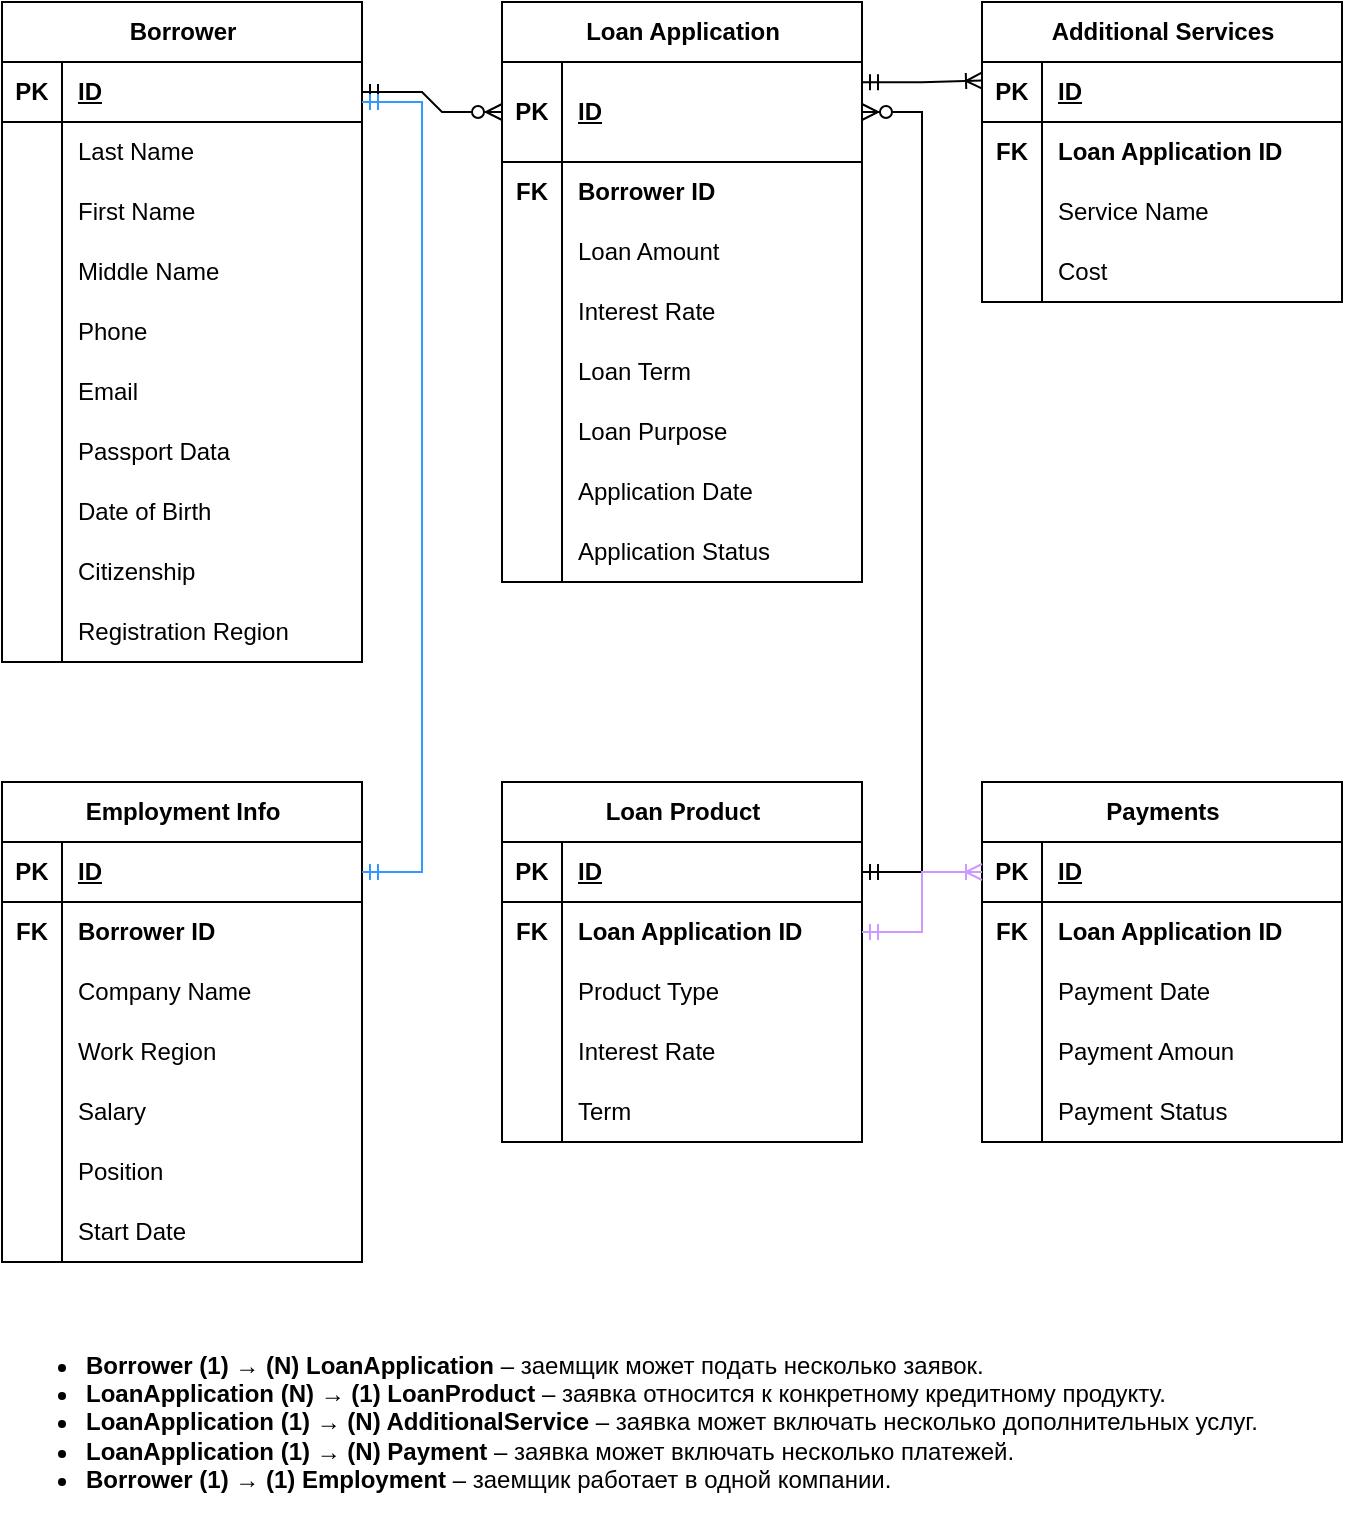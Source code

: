 <mxfile version="26.0.16">
  <diagram id="R2lEEEUBdFMjLlhIrx00" name="Page-1">
    <mxGraphModel dx="1500" dy="1093" grid="1" gridSize="10" guides="1" tooltips="1" connect="1" arrows="1" fold="1" page="1" pageScale="1" pageWidth="850" pageHeight="1100" math="0" shadow="0" extFonts="Permanent Marker^https://fonts.googleapis.com/css?family=Permanent+Marker">
      <root>
        <mxCell id="0" />
        <mxCell id="1" parent="0" />
        <mxCell id="QmAnhXqeJ1l1AxmZZenV-1" value="Borrower" style="shape=table;startSize=30;container=1;collapsible=1;childLayout=tableLayout;fixedRows=1;rowLines=0;fontStyle=1;align=center;resizeLast=1;html=1;" vertex="1" parent="1">
          <mxGeometry x="50" y="60" width="180" height="330" as="geometry" />
        </mxCell>
        <mxCell id="QmAnhXqeJ1l1AxmZZenV-2" value="" style="shape=tableRow;horizontal=0;startSize=0;swimlaneHead=0;swimlaneBody=0;fillColor=none;collapsible=0;dropTarget=0;points=[[0,0.5],[1,0.5]];portConstraint=eastwest;top=0;left=0;right=0;bottom=1;" vertex="1" parent="QmAnhXqeJ1l1AxmZZenV-1">
          <mxGeometry y="30" width="180" height="30" as="geometry" />
        </mxCell>
        <mxCell id="QmAnhXqeJ1l1AxmZZenV-3" value="PK" style="shape=partialRectangle;connectable=0;fillColor=none;top=0;left=0;bottom=0;right=0;fontStyle=1;overflow=hidden;whiteSpace=wrap;html=1;" vertex="1" parent="QmAnhXqeJ1l1AxmZZenV-2">
          <mxGeometry width="30" height="30" as="geometry">
            <mxRectangle width="30" height="30" as="alternateBounds" />
          </mxGeometry>
        </mxCell>
        <mxCell id="QmAnhXqeJ1l1AxmZZenV-4" value="ID" style="shape=partialRectangle;connectable=0;fillColor=none;top=0;left=0;bottom=0;right=0;align=left;spacingLeft=6;fontStyle=5;overflow=hidden;whiteSpace=wrap;html=1;" vertex="1" parent="QmAnhXqeJ1l1AxmZZenV-2">
          <mxGeometry x="30" width="150" height="30" as="geometry">
            <mxRectangle width="150" height="30" as="alternateBounds" />
          </mxGeometry>
        </mxCell>
        <mxCell id="QmAnhXqeJ1l1AxmZZenV-5" value="" style="shape=tableRow;horizontal=0;startSize=0;swimlaneHead=0;swimlaneBody=0;fillColor=none;collapsible=0;dropTarget=0;points=[[0,0.5],[1,0.5]];portConstraint=eastwest;top=0;left=0;right=0;bottom=0;" vertex="1" parent="QmAnhXqeJ1l1AxmZZenV-1">
          <mxGeometry y="60" width="180" height="30" as="geometry" />
        </mxCell>
        <mxCell id="QmAnhXqeJ1l1AxmZZenV-6" value="" style="shape=partialRectangle;connectable=0;fillColor=none;top=0;left=0;bottom=0;right=0;editable=1;overflow=hidden;whiteSpace=wrap;html=1;" vertex="1" parent="QmAnhXqeJ1l1AxmZZenV-5">
          <mxGeometry width="30" height="30" as="geometry">
            <mxRectangle width="30" height="30" as="alternateBounds" />
          </mxGeometry>
        </mxCell>
        <mxCell id="QmAnhXqeJ1l1AxmZZenV-7" value="Last Name" style="shape=partialRectangle;connectable=0;fillColor=none;top=0;left=0;bottom=0;right=0;align=left;spacingLeft=6;overflow=hidden;whiteSpace=wrap;html=1;" vertex="1" parent="QmAnhXqeJ1l1AxmZZenV-5">
          <mxGeometry x="30" width="150" height="30" as="geometry">
            <mxRectangle width="150" height="30" as="alternateBounds" />
          </mxGeometry>
        </mxCell>
        <mxCell id="QmAnhXqeJ1l1AxmZZenV-8" value="" style="shape=tableRow;horizontal=0;startSize=0;swimlaneHead=0;swimlaneBody=0;fillColor=none;collapsible=0;dropTarget=0;points=[[0,0.5],[1,0.5]];portConstraint=eastwest;top=0;left=0;right=0;bottom=0;" vertex="1" parent="QmAnhXqeJ1l1AxmZZenV-1">
          <mxGeometry y="90" width="180" height="30" as="geometry" />
        </mxCell>
        <mxCell id="QmAnhXqeJ1l1AxmZZenV-9" value="" style="shape=partialRectangle;connectable=0;fillColor=none;top=0;left=0;bottom=0;right=0;editable=1;overflow=hidden;whiteSpace=wrap;html=1;" vertex="1" parent="QmAnhXqeJ1l1AxmZZenV-8">
          <mxGeometry width="30" height="30" as="geometry">
            <mxRectangle width="30" height="30" as="alternateBounds" />
          </mxGeometry>
        </mxCell>
        <mxCell id="QmAnhXqeJ1l1AxmZZenV-10" value="First Name" style="shape=partialRectangle;connectable=0;fillColor=none;top=0;left=0;bottom=0;right=0;align=left;spacingLeft=6;overflow=hidden;whiteSpace=wrap;html=1;" vertex="1" parent="QmAnhXqeJ1l1AxmZZenV-8">
          <mxGeometry x="30" width="150" height="30" as="geometry">
            <mxRectangle width="150" height="30" as="alternateBounds" />
          </mxGeometry>
        </mxCell>
        <mxCell id="QmAnhXqeJ1l1AxmZZenV-11" value="" style="shape=tableRow;horizontal=0;startSize=0;swimlaneHead=0;swimlaneBody=0;fillColor=none;collapsible=0;dropTarget=0;points=[[0,0.5],[1,0.5]];portConstraint=eastwest;top=0;left=0;right=0;bottom=0;" vertex="1" parent="QmAnhXqeJ1l1AxmZZenV-1">
          <mxGeometry y="120" width="180" height="30" as="geometry" />
        </mxCell>
        <mxCell id="QmAnhXqeJ1l1AxmZZenV-12" value="" style="shape=partialRectangle;connectable=0;fillColor=none;top=0;left=0;bottom=0;right=0;editable=1;overflow=hidden;whiteSpace=wrap;html=1;" vertex="1" parent="QmAnhXqeJ1l1AxmZZenV-11">
          <mxGeometry width="30" height="30" as="geometry">
            <mxRectangle width="30" height="30" as="alternateBounds" />
          </mxGeometry>
        </mxCell>
        <mxCell id="QmAnhXqeJ1l1AxmZZenV-13" value="Middle Name" style="shape=partialRectangle;connectable=0;fillColor=none;top=0;left=0;bottom=0;right=0;align=left;spacingLeft=6;overflow=hidden;whiteSpace=wrap;html=1;" vertex="1" parent="QmAnhXqeJ1l1AxmZZenV-11">
          <mxGeometry x="30" width="150" height="30" as="geometry">
            <mxRectangle width="150" height="30" as="alternateBounds" />
          </mxGeometry>
        </mxCell>
        <mxCell id="QmAnhXqeJ1l1AxmZZenV-14" value="" style="shape=tableRow;horizontal=0;startSize=0;swimlaneHead=0;swimlaneBody=0;fillColor=none;collapsible=0;dropTarget=0;points=[[0,0.5],[1,0.5]];portConstraint=eastwest;top=0;left=0;right=0;bottom=0;" vertex="1" parent="QmAnhXqeJ1l1AxmZZenV-1">
          <mxGeometry y="150" width="180" height="30" as="geometry" />
        </mxCell>
        <mxCell id="QmAnhXqeJ1l1AxmZZenV-15" value="" style="shape=partialRectangle;connectable=0;fillColor=none;top=0;left=0;bottom=0;right=0;editable=1;overflow=hidden;whiteSpace=wrap;html=1;" vertex="1" parent="QmAnhXqeJ1l1AxmZZenV-14">
          <mxGeometry width="30" height="30" as="geometry">
            <mxRectangle width="30" height="30" as="alternateBounds" />
          </mxGeometry>
        </mxCell>
        <mxCell id="QmAnhXqeJ1l1AxmZZenV-16" value="Phone" style="shape=partialRectangle;connectable=0;fillColor=none;top=0;left=0;bottom=0;right=0;align=left;spacingLeft=6;overflow=hidden;whiteSpace=wrap;html=1;" vertex="1" parent="QmAnhXqeJ1l1AxmZZenV-14">
          <mxGeometry x="30" width="150" height="30" as="geometry">
            <mxRectangle width="150" height="30" as="alternateBounds" />
          </mxGeometry>
        </mxCell>
        <mxCell id="QmAnhXqeJ1l1AxmZZenV-17" value="" style="shape=tableRow;horizontal=0;startSize=0;swimlaneHead=0;swimlaneBody=0;fillColor=none;collapsible=0;dropTarget=0;points=[[0,0.5],[1,0.5]];portConstraint=eastwest;top=0;left=0;right=0;bottom=0;" vertex="1" parent="QmAnhXqeJ1l1AxmZZenV-1">
          <mxGeometry y="180" width="180" height="30" as="geometry" />
        </mxCell>
        <mxCell id="QmAnhXqeJ1l1AxmZZenV-18" value="" style="shape=partialRectangle;connectable=0;fillColor=none;top=0;left=0;bottom=0;right=0;editable=1;overflow=hidden;whiteSpace=wrap;html=1;" vertex="1" parent="QmAnhXqeJ1l1AxmZZenV-17">
          <mxGeometry width="30" height="30" as="geometry">
            <mxRectangle width="30" height="30" as="alternateBounds" />
          </mxGeometry>
        </mxCell>
        <mxCell id="QmAnhXqeJ1l1AxmZZenV-19" value="Email" style="shape=partialRectangle;connectable=0;fillColor=none;top=0;left=0;bottom=0;right=0;align=left;spacingLeft=6;overflow=hidden;whiteSpace=wrap;html=1;" vertex="1" parent="QmAnhXqeJ1l1AxmZZenV-17">
          <mxGeometry x="30" width="150" height="30" as="geometry">
            <mxRectangle width="150" height="30" as="alternateBounds" />
          </mxGeometry>
        </mxCell>
        <mxCell id="QmAnhXqeJ1l1AxmZZenV-23" value="" style="shape=tableRow;horizontal=0;startSize=0;swimlaneHead=0;swimlaneBody=0;fillColor=none;collapsible=0;dropTarget=0;points=[[0,0.5],[1,0.5]];portConstraint=eastwest;top=0;left=0;right=0;bottom=0;" vertex="1" parent="QmAnhXqeJ1l1AxmZZenV-1">
          <mxGeometry y="210" width="180" height="30" as="geometry" />
        </mxCell>
        <mxCell id="QmAnhXqeJ1l1AxmZZenV-24" value="" style="shape=partialRectangle;connectable=0;fillColor=none;top=0;left=0;bottom=0;right=0;editable=1;overflow=hidden;whiteSpace=wrap;html=1;" vertex="1" parent="QmAnhXqeJ1l1AxmZZenV-23">
          <mxGeometry width="30" height="30" as="geometry">
            <mxRectangle width="30" height="30" as="alternateBounds" />
          </mxGeometry>
        </mxCell>
        <mxCell id="QmAnhXqeJ1l1AxmZZenV-25" value="Passport Data" style="shape=partialRectangle;connectable=0;fillColor=none;top=0;left=0;bottom=0;right=0;align=left;spacingLeft=6;overflow=hidden;whiteSpace=wrap;html=1;" vertex="1" parent="QmAnhXqeJ1l1AxmZZenV-23">
          <mxGeometry x="30" width="150" height="30" as="geometry">
            <mxRectangle width="150" height="30" as="alternateBounds" />
          </mxGeometry>
        </mxCell>
        <mxCell id="QmAnhXqeJ1l1AxmZZenV-26" value="" style="shape=tableRow;horizontal=0;startSize=0;swimlaneHead=0;swimlaneBody=0;fillColor=none;collapsible=0;dropTarget=0;points=[[0,0.5],[1,0.5]];portConstraint=eastwest;top=0;left=0;right=0;bottom=0;" vertex="1" parent="QmAnhXqeJ1l1AxmZZenV-1">
          <mxGeometry y="240" width="180" height="30" as="geometry" />
        </mxCell>
        <mxCell id="QmAnhXqeJ1l1AxmZZenV-27" value="" style="shape=partialRectangle;connectable=0;fillColor=none;top=0;left=0;bottom=0;right=0;editable=1;overflow=hidden;whiteSpace=wrap;html=1;" vertex="1" parent="QmAnhXqeJ1l1AxmZZenV-26">
          <mxGeometry width="30" height="30" as="geometry">
            <mxRectangle width="30" height="30" as="alternateBounds" />
          </mxGeometry>
        </mxCell>
        <mxCell id="QmAnhXqeJ1l1AxmZZenV-28" value="Date of Birth" style="shape=partialRectangle;connectable=0;fillColor=none;top=0;left=0;bottom=0;right=0;align=left;spacingLeft=6;overflow=hidden;whiteSpace=wrap;html=1;" vertex="1" parent="QmAnhXqeJ1l1AxmZZenV-26">
          <mxGeometry x="30" width="150" height="30" as="geometry">
            <mxRectangle width="150" height="30" as="alternateBounds" />
          </mxGeometry>
        </mxCell>
        <mxCell id="QmAnhXqeJ1l1AxmZZenV-29" value="" style="shape=tableRow;horizontal=0;startSize=0;swimlaneHead=0;swimlaneBody=0;fillColor=none;collapsible=0;dropTarget=0;points=[[0,0.5],[1,0.5]];portConstraint=eastwest;top=0;left=0;right=0;bottom=0;" vertex="1" parent="QmAnhXqeJ1l1AxmZZenV-1">
          <mxGeometry y="270" width="180" height="30" as="geometry" />
        </mxCell>
        <mxCell id="QmAnhXqeJ1l1AxmZZenV-30" value="" style="shape=partialRectangle;connectable=0;fillColor=none;top=0;left=0;bottom=0;right=0;editable=1;overflow=hidden;whiteSpace=wrap;html=1;" vertex="1" parent="QmAnhXqeJ1l1AxmZZenV-29">
          <mxGeometry width="30" height="30" as="geometry">
            <mxRectangle width="30" height="30" as="alternateBounds" />
          </mxGeometry>
        </mxCell>
        <mxCell id="QmAnhXqeJ1l1AxmZZenV-31" value="Citizenship" style="shape=partialRectangle;connectable=0;fillColor=none;top=0;left=0;bottom=0;right=0;align=left;spacingLeft=6;overflow=hidden;whiteSpace=wrap;html=1;" vertex="1" parent="QmAnhXqeJ1l1AxmZZenV-29">
          <mxGeometry x="30" width="150" height="30" as="geometry">
            <mxRectangle width="150" height="30" as="alternateBounds" />
          </mxGeometry>
        </mxCell>
        <mxCell id="QmAnhXqeJ1l1AxmZZenV-32" value="" style="shape=tableRow;horizontal=0;startSize=0;swimlaneHead=0;swimlaneBody=0;fillColor=none;collapsible=0;dropTarget=0;points=[[0,0.5],[1,0.5]];portConstraint=eastwest;top=0;left=0;right=0;bottom=0;" vertex="1" parent="QmAnhXqeJ1l1AxmZZenV-1">
          <mxGeometry y="300" width="180" height="30" as="geometry" />
        </mxCell>
        <mxCell id="QmAnhXqeJ1l1AxmZZenV-33" value="" style="shape=partialRectangle;connectable=0;fillColor=none;top=0;left=0;bottom=0;right=0;editable=1;overflow=hidden;whiteSpace=wrap;html=1;" vertex="1" parent="QmAnhXqeJ1l1AxmZZenV-32">
          <mxGeometry width="30" height="30" as="geometry">
            <mxRectangle width="30" height="30" as="alternateBounds" />
          </mxGeometry>
        </mxCell>
        <mxCell id="QmAnhXqeJ1l1AxmZZenV-34" value="Registration Region" style="shape=partialRectangle;connectable=0;fillColor=none;top=0;left=0;bottom=0;right=0;align=left;spacingLeft=6;overflow=hidden;whiteSpace=wrap;html=1;" vertex="1" parent="QmAnhXqeJ1l1AxmZZenV-32">
          <mxGeometry x="30" width="150" height="30" as="geometry">
            <mxRectangle width="150" height="30" as="alternateBounds" />
          </mxGeometry>
        </mxCell>
        <mxCell id="QmAnhXqeJ1l1AxmZZenV-41" value="Loan Application" style="shape=table;startSize=30;container=1;collapsible=1;childLayout=tableLayout;fixedRows=1;rowLines=0;fontStyle=1;align=center;resizeLast=1;html=1;" vertex="1" parent="1">
          <mxGeometry x="300" y="60" width="180" height="290" as="geometry" />
        </mxCell>
        <mxCell id="QmAnhXqeJ1l1AxmZZenV-42" value="" style="shape=tableRow;horizontal=0;startSize=0;swimlaneHead=0;swimlaneBody=0;fillColor=none;collapsible=0;dropTarget=0;points=[[0,0.5],[1,0.5]];portConstraint=eastwest;top=0;left=0;right=0;bottom=1;" vertex="1" parent="QmAnhXqeJ1l1AxmZZenV-41">
          <mxGeometry y="30" width="180" height="50" as="geometry" />
        </mxCell>
        <mxCell id="QmAnhXqeJ1l1AxmZZenV-43" value="PK" style="shape=partialRectangle;connectable=0;fillColor=none;top=0;left=0;bottom=0;right=0;fontStyle=1;overflow=hidden;whiteSpace=wrap;html=1;" vertex="1" parent="QmAnhXqeJ1l1AxmZZenV-42">
          <mxGeometry width="30" height="50" as="geometry">
            <mxRectangle width="30" height="50" as="alternateBounds" />
          </mxGeometry>
        </mxCell>
        <mxCell id="QmAnhXqeJ1l1AxmZZenV-44" value="ID" style="shape=partialRectangle;connectable=0;fillColor=none;top=0;left=0;bottom=0;right=0;align=left;spacingLeft=6;fontStyle=5;overflow=hidden;whiteSpace=wrap;html=1;" vertex="1" parent="QmAnhXqeJ1l1AxmZZenV-42">
          <mxGeometry x="30" width="150" height="50" as="geometry">
            <mxRectangle width="150" height="50" as="alternateBounds" />
          </mxGeometry>
        </mxCell>
        <mxCell id="QmAnhXqeJ1l1AxmZZenV-45" value="" style="shape=tableRow;horizontal=0;startSize=0;swimlaneHead=0;swimlaneBody=0;fillColor=none;collapsible=0;dropTarget=0;points=[[0,0.5],[1,0.5]];portConstraint=eastwest;top=0;left=0;right=0;bottom=0;" vertex="1" parent="QmAnhXqeJ1l1AxmZZenV-41">
          <mxGeometry y="80" width="180" height="30" as="geometry" />
        </mxCell>
        <mxCell id="QmAnhXqeJ1l1AxmZZenV-46" value="&lt;b&gt;FK&lt;/b&gt;" style="shape=partialRectangle;connectable=0;fillColor=none;top=0;left=0;bottom=0;right=0;editable=1;overflow=hidden;whiteSpace=wrap;html=1;" vertex="1" parent="QmAnhXqeJ1l1AxmZZenV-45">
          <mxGeometry width="30" height="30" as="geometry">
            <mxRectangle width="30" height="30" as="alternateBounds" />
          </mxGeometry>
        </mxCell>
        <mxCell id="QmAnhXqeJ1l1AxmZZenV-47" value="Borrower ID" style="shape=partialRectangle;connectable=0;fillColor=none;top=0;left=0;bottom=0;right=0;align=left;spacingLeft=6;overflow=hidden;whiteSpace=wrap;html=1;fontStyle=1" vertex="1" parent="QmAnhXqeJ1l1AxmZZenV-45">
          <mxGeometry x="30" width="150" height="30" as="geometry">
            <mxRectangle width="150" height="30" as="alternateBounds" />
          </mxGeometry>
        </mxCell>
        <mxCell id="QmAnhXqeJ1l1AxmZZenV-48" value="" style="shape=tableRow;horizontal=0;startSize=0;swimlaneHead=0;swimlaneBody=0;fillColor=none;collapsible=0;dropTarget=0;points=[[0,0.5],[1,0.5]];portConstraint=eastwest;top=0;left=0;right=0;bottom=0;" vertex="1" parent="QmAnhXqeJ1l1AxmZZenV-41">
          <mxGeometry y="110" width="180" height="30" as="geometry" />
        </mxCell>
        <mxCell id="QmAnhXqeJ1l1AxmZZenV-49" value="" style="shape=partialRectangle;connectable=0;fillColor=none;top=0;left=0;bottom=0;right=0;editable=1;overflow=hidden;whiteSpace=wrap;html=1;" vertex="1" parent="QmAnhXqeJ1l1AxmZZenV-48">
          <mxGeometry width="30" height="30" as="geometry">
            <mxRectangle width="30" height="30" as="alternateBounds" />
          </mxGeometry>
        </mxCell>
        <mxCell id="QmAnhXqeJ1l1AxmZZenV-50" value="Loan Amount" style="shape=partialRectangle;connectable=0;fillColor=none;top=0;left=0;bottom=0;right=0;align=left;spacingLeft=6;overflow=hidden;whiteSpace=wrap;html=1;" vertex="1" parent="QmAnhXqeJ1l1AxmZZenV-48">
          <mxGeometry x="30" width="150" height="30" as="geometry">
            <mxRectangle width="150" height="30" as="alternateBounds" />
          </mxGeometry>
        </mxCell>
        <mxCell id="QmAnhXqeJ1l1AxmZZenV-51" value="" style="shape=tableRow;horizontal=0;startSize=0;swimlaneHead=0;swimlaneBody=0;fillColor=none;collapsible=0;dropTarget=0;points=[[0,0.5],[1,0.5]];portConstraint=eastwest;top=0;left=0;right=0;bottom=0;" vertex="1" parent="QmAnhXqeJ1l1AxmZZenV-41">
          <mxGeometry y="140" width="180" height="30" as="geometry" />
        </mxCell>
        <mxCell id="QmAnhXqeJ1l1AxmZZenV-52" value="" style="shape=partialRectangle;connectable=0;fillColor=none;top=0;left=0;bottom=0;right=0;editable=1;overflow=hidden;whiteSpace=wrap;html=1;" vertex="1" parent="QmAnhXqeJ1l1AxmZZenV-51">
          <mxGeometry width="30" height="30" as="geometry">
            <mxRectangle width="30" height="30" as="alternateBounds" />
          </mxGeometry>
        </mxCell>
        <mxCell id="QmAnhXqeJ1l1AxmZZenV-53" value="Interest Rate" style="shape=partialRectangle;connectable=0;fillColor=none;top=0;left=0;bottom=0;right=0;align=left;spacingLeft=6;overflow=hidden;whiteSpace=wrap;html=1;" vertex="1" parent="QmAnhXqeJ1l1AxmZZenV-51">
          <mxGeometry x="30" width="150" height="30" as="geometry">
            <mxRectangle width="150" height="30" as="alternateBounds" />
          </mxGeometry>
        </mxCell>
        <mxCell id="QmAnhXqeJ1l1AxmZZenV-54" value="" style="shape=tableRow;horizontal=0;startSize=0;swimlaneHead=0;swimlaneBody=0;fillColor=none;collapsible=0;dropTarget=0;points=[[0,0.5],[1,0.5]];portConstraint=eastwest;top=0;left=0;right=0;bottom=0;" vertex="1" parent="QmAnhXqeJ1l1AxmZZenV-41">
          <mxGeometry y="170" width="180" height="30" as="geometry" />
        </mxCell>
        <mxCell id="QmAnhXqeJ1l1AxmZZenV-55" value="" style="shape=partialRectangle;connectable=0;fillColor=none;top=0;left=0;bottom=0;right=0;editable=1;overflow=hidden;whiteSpace=wrap;html=1;" vertex="1" parent="QmAnhXqeJ1l1AxmZZenV-54">
          <mxGeometry width="30" height="30" as="geometry">
            <mxRectangle width="30" height="30" as="alternateBounds" />
          </mxGeometry>
        </mxCell>
        <mxCell id="QmAnhXqeJ1l1AxmZZenV-56" value="Loan Term" style="shape=partialRectangle;connectable=0;fillColor=none;top=0;left=0;bottom=0;right=0;align=left;spacingLeft=6;overflow=hidden;whiteSpace=wrap;html=1;" vertex="1" parent="QmAnhXqeJ1l1AxmZZenV-54">
          <mxGeometry x="30" width="150" height="30" as="geometry">
            <mxRectangle width="150" height="30" as="alternateBounds" />
          </mxGeometry>
        </mxCell>
        <mxCell id="QmAnhXqeJ1l1AxmZZenV-57" value="" style="shape=tableRow;horizontal=0;startSize=0;swimlaneHead=0;swimlaneBody=0;fillColor=none;collapsible=0;dropTarget=0;points=[[0,0.5],[1,0.5]];portConstraint=eastwest;top=0;left=0;right=0;bottom=0;" vertex="1" parent="QmAnhXqeJ1l1AxmZZenV-41">
          <mxGeometry y="200" width="180" height="30" as="geometry" />
        </mxCell>
        <mxCell id="QmAnhXqeJ1l1AxmZZenV-58" value="" style="shape=partialRectangle;connectable=0;fillColor=none;top=0;left=0;bottom=0;right=0;editable=1;overflow=hidden;whiteSpace=wrap;html=1;" vertex="1" parent="QmAnhXqeJ1l1AxmZZenV-57">
          <mxGeometry width="30" height="30" as="geometry">
            <mxRectangle width="30" height="30" as="alternateBounds" />
          </mxGeometry>
        </mxCell>
        <mxCell id="QmAnhXqeJ1l1AxmZZenV-59" value="Loan Purpose" style="shape=partialRectangle;connectable=0;fillColor=none;top=0;left=0;bottom=0;right=0;align=left;spacingLeft=6;overflow=hidden;whiteSpace=wrap;html=1;" vertex="1" parent="QmAnhXqeJ1l1AxmZZenV-57">
          <mxGeometry x="30" width="150" height="30" as="geometry">
            <mxRectangle width="150" height="30" as="alternateBounds" />
          </mxGeometry>
        </mxCell>
        <mxCell id="QmAnhXqeJ1l1AxmZZenV-60" value="" style="shape=tableRow;horizontal=0;startSize=0;swimlaneHead=0;swimlaneBody=0;fillColor=none;collapsible=0;dropTarget=0;points=[[0,0.5],[1,0.5]];portConstraint=eastwest;top=0;left=0;right=0;bottom=0;" vertex="1" parent="QmAnhXqeJ1l1AxmZZenV-41">
          <mxGeometry y="230" width="180" height="30" as="geometry" />
        </mxCell>
        <mxCell id="QmAnhXqeJ1l1AxmZZenV-61" value="" style="shape=partialRectangle;connectable=0;fillColor=none;top=0;left=0;bottom=0;right=0;editable=1;overflow=hidden;whiteSpace=wrap;html=1;" vertex="1" parent="QmAnhXqeJ1l1AxmZZenV-60">
          <mxGeometry width="30" height="30" as="geometry">
            <mxRectangle width="30" height="30" as="alternateBounds" />
          </mxGeometry>
        </mxCell>
        <mxCell id="QmAnhXqeJ1l1AxmZZenV-62" value="Application Date" style="shape=partialRectangle;connectable=0;fillColor=none;top=0;left=0;bottom=0;right=0;align=left;spacingLeft=6;overflow=hidden;whiteSpace=wrap;html=1;" vertex="1" parent="QmAnhXqeJ1l1AxmZZenV-60">
          <mxGeometry x="30" width="150" height="30" as="geometry">
            <mxRectangle width="150" height="30" as="alternateBounds" />
          </mxGeometry>
        </mxCell>
        <mxCell id="QmAnhXqeJ1l1AxmZZenV-63" value="" style="shape=tableRow;horizontal=0;startSize=0;swimlaneHead=0;swimlaneBody=0;fillColor=none;collapsible=0;dropTarget=0;points=[[0,0.5],[1,0.5]];portConstraint=eastwest;top=0;left=0;right=0;bottom=0;" vertex="1" parent="QmAnhXqeJ1l1AxmZZenV-41">
          <mxGeometry y="260" width="180" height="30" as="geometry" />
        </mxCell>
        <mxCell id="QmAnhXqeJ1l1AxmZZenV-64" value="" style="shape=partialRectangle;connectable=0;fillColor=none;top=0;left=0;bottom=0;right=0;editable=1;overflow=hidden;whiteSpace=wrap;html=1;" vertex="1" parent="QmAnhXqeJ1l1AxmZZenV-63">
          <mxGeometry width="30" height="30" as="geometry">
            <mxRectangle width="30" height="30" as="alternateBounds" />
          </mxGeometry>
        </mxCell>
        <mxCell id="QmAnhXqeJ1l1AxmZZenV-65" value="Application Status" style="shape=partialRectangle;connectable=0;fillColor=none;top=0;left=0;bottom=0;right=0;align=left;spacingLeft=6;overflow=hidden;whiteSpace=wrap;html=1;" vertex="1" parent="QmAnhXqeJ1l1AxmZZenV-63">
          <mxGeometry x="30" width="150" height="30" as="geometry">
            <mxRectangle width="150" height="30" as="alternateBounds" />
          </mxGeometry>
        </mxCell>
        <mxCell id="QmAnhXqeJ1l1AxmZZenV-67" value="Additional Services" style="shape=table;startSize=30;container=1;collapsible=1;childLayout=tableLayout;fixedRows=1;rowLines=0;fontStyle=1;align=center;resizeLast=1;html=1;" vertex="1" parent="1">
          <mxGeometry x="540" y="60" width="180" height="150" as="geometry" />
        </mxCell>
        <mxCell id="QmAnhXqeJ1l1AxmZZenV-68" value="" style="shape=tableRow;horizontal=0;startSize=0;swimlaneHead=0;swimlaneBody=0;fillColor=none;collapsible=0;dropTarget=0;points=[[0,0.5],[1,0.5]];portConstraint=eastwest;top=0;left=0;right=0;bottom=1;" vertex="1" parent="QmAnhXqeJ1l1AxmZZenV-67">
          <mxGeometry y="30" width="180" height="30" as="geometry" />
        </mxCell>
        <mxCell id="QmAnhXqeJ1l1AxmZZenV-69" value="PK" style="shape=partialRectangle;connectable=0;fillColor=none;top=0;left=0;bottom=0;right=0;fontStyle=1;overflow=hidden;whiteSpace=wrap;html=1;" vertex="1" parent="QmAnhXqeJ1l1AxmZZenV-68">
          <mxGeometry width="30" height="30" as="geometry">
            <mxRectangle width="30" height="30" as="alternateBounds" />
          </mxGeometry>
        </mxCell>
        <mxCell id="QmAnhXqeJ1l1AxmZZenV-70" value="ID" style="shape=partialRectangle;connectable=0;fillColor=none;top=0;left=0;bottom=0;right=0;align=left;spacingLeft=6;fontStyle=5;overflow=hidden;whiteSpace=wrap;html=1;" vertex="1" parent="QmAnhXqeJ1l1AxmZZenV-68">
          <mxGeometry x="30" width="150" height="30" as="geometry">
            <mxRectangle width="150" height="30" as="alternateBounds" />
          </mxGeometry>
        </mxCell>
        <mxCell id="QmAnhXqeJ1l1AxmZZenV-71" value="" style="shape=tableRow;horizontal=0;startSize=0;swimlaneHead=0;swimlaneBody=0;fillColor=none;collapsible=0;dropTarget=0;points=[[0,0.5],[1,0.5]];portConstraint=eastwest;top=0;left=0;right=0;bottom=0;" vertex="1" parent="QmAnhXqeJ1l1AxmZZenV-67">
          <mxGeometry y="60" width="180" height="30" as="geometry" />
        </mxCell>
        <mxCell id="QmAnhXqeJ1l1AxmZZenV-72" value="" style="shape=partialRectangle;connectable=0;fillColor=none;top=0;left=0;bottom=0;right=0;editable=1;overflow=hidden;whiteSpace=wrap;html=1;" vertex="1" parent="QmAnhXqeJ1l1AxmZZenV-71">
          <mxGeometry width="30" height="30" as="geometry">
            <mxRectangle width="30" height="30" as="alternateBounds" />
          </mxGeometry>
        </mxCell>
        <mxCell id="QmAnhXqeJ1l1AxmZZenV-73" value="Loan Application ID" style="shape=partialRectangle;connectable=0;fillColor=none;top=0;left=0;bottom=0;right=0;align=left;spacingLeft=6;overflow=hidden;whiteSpace=wrap;html=1;fontStyle=1" vertex="1" parent="QmAnhXqeJ1l1AxmZZenV-71">
          <mxGeometry x="30" width="150" height="30" as="geometry">
            <mxRectangle width="150" height="30" as="alternateBounds" />
          </mxGeometry>
        </mxCell>
        <mxCell id="QmAnhXqeJ1l1AxmZZenV-74" value="" style="shape=tableRow;horizontal=0;startSize=0;swimlaneHead=0;swimlaneBody=0;fillColor=none;collapsible=0;dropTarget=0;points=[[0,0.5],[1,0.5]];portConstraint=eastwest;top=0;left=0;right=0;bottom=0;" vertex="1" parent="QmAnhXqeJ1l1AxmZZenV-67">
          <mxGeometry y="90" width="180" height="30" as="geometry" />
        </mxCell>
        <mxCell id="QmAnhXqeJ1l1AxmZZenV-75" value="" style="shape=partialRectangle;connectable=0;fillColor=none;top=0;left=0;bottom=0;right=0;editable=1;overflow=hidden;whiteSpace=wrap;html=1;" vertex="1" parent="QmAnhXqeJ1l1AxmZZenV-74">
          <mxGeometry width="30" height="30" as="geometry">
            <mxRectangle width="30" height="30" as="alternateBounds" />
          </mxGeometry>
        </mxCell>
        <mxCell id="QmAnhXqeJ1l1AxmZZenV-76" value="Service Name" style="shape=partialRectangle;connectable=0;fillColor=none;top=0;left=0;bottom=0;right=0;align=left;spacingLeft=6;overflow=hidden;whiteSpace=wrap;html=1;" vertex="1" parent="QmAnhXqeJ1l1AxmZZenV-74">
          <mxGeometry x="30" width="150" height="30" as="geometry">
            <mxRectangle width="150" height="30" as="alternateBounds" />
          </mxGeometry>
        </mxCell>
        <mxCell id="QmAnhXqeJ1l1AxmZZenV-77" value="" style="shape=tableRow;horizontal=0;startSize=0;swimlaneHead=0;swimlaneBody=0;fillColor=none;collapsible=0;dropTarget=0;points=[[0,0.5],[1,0.5]];portConstraint=eastwest;top=0;left=0;right=0;bottom=0;" vertex="1" parent="QmAnhXqeJ1l1AxmZZenV-67">
          <mxGeometry y="120" width="180" height="30" as="geometry" />
        </mxCell>
        <mxCell id="QmAnhXqeJ1l1AxmZZenV-78" value="" style="shape=partialRectangle;connectable=0;fillColor=none;top=0;left=0;bottom=0;right=0;editable=1;overflow=hidden;whiteSpace=wrap;html=1;" vertex="1" parent="QmAnhXqeJ1l1AxmZZenV-77">
          <mxGeometry width="30" height="30" as="geometry">
            <mxRectangle width="30" height="30" as="alternateBounds" />
          </mxGeometry>
        </mxCell>
        <mxCell id="QmAnhXqeJ1l1AxmZZenV-79" value="Cost" style="shape=partialRectangle;connectable=0;fillColor=none;top=0;left=0;bottom=0;right=0;align=left;spacingLeft=6;overflow=hidden;whiteSpace=wrap;html=1;" vertex="1" parent="QmAnhXqeJ1l1AxmZZenV-77">
          <mxGeometry x="30" width="150" height="30" as="geometry">
            <mxRectangle width="150" height="30" as="alternateBounds" />
          </mxGeometry>
        </mxCell>
        <mxCell id="QmAnhXqeJ1l1AxmZZenV-80" value="&lt;b&gt;FK&lt;/b&gt;" style="shape=partialRectangle;connectable=0;fillColor=none;top=0;left=0;bottom=0;right=0;editable=1;overflow=hidden;whiteSpace=wrap;html=1;" vertex="1" parent="1">
          <mxGeometry x="540" y="120" width="30" height="30" as="geometry">
            <mxRectangle width="30" height="30" as="alternateBounds" />
          </mxGeometry>
        </mxCell>
        <mxCell id="QmAnhXqeJ1l1AxmZZenV-81" value="Employment Info" style="shape=table;startSize=30;container=1;collapsible=1;childLayout=tableLayout;fixedRows=1;rowLines=0;fontStyle=1;align=center;resizeLast=1;html=1;" vertex="1" parent="1">
          <mxGeometry x="50" y="450" width="180" height="240" as="geometry" />
        </mxCell>
        <mxCell id="QmAnhXqeJ1l1AxmZZenV-82" value="" style="shape=tableRow;horizontal=0;startSize=0;swimlaneHead=0;swimlaneBody=0;fillColor=none;collapsible=0;dropTarget=0;points=[[0,0.5],[1,0.5]];portConstraint=eastwest;top=0;left=0;right=0;bottom=1;" vertex="1" parent="QmAnhXqeJ1l1AxmZZenV-81">
          <mxGeometry y="30" width="180" height="30" as="geometry" />
        </mxCell>
        <mxCell id="QmAnhXqeJ1l1AxmZZenV-83" value="PK" style="shape=partialRectangle;connectable=0;fillColor=none;top=0;left=0;bottom=0;right=0;fontStyle=1;overflow=hidden;whiteSpace=wrap;html=1;" vertex="1" parent="QmAnhXqeJ1l1AxmZZenV-82">
          <mxGeometry width="30" height="30" as="geometry">
            <mxRectangle width="30" height="30" as="alternateBounds" />
          </mxGeometry>
        </mxCell>
        <mxCell id="QmAnhXqeJ1l1AxmZZenV-84" value="ID" style="shape=partialRectangle;connectable=0;fillColor=none;top=0;left=0;bottom=0;right=0;align=left;spacingLeft=6;fontStyle=5;overflow=hidden;whiteSpace=wrap;html=1;" vertex="1" parent="QmAnhXqeJ1l1AxmZZenV-82">
          <mxGeometry x="30" width="150" height="30" as="geometry">
            <mxRectangle width="150" height="30" as="alternateBounds" />
          </mxGeometry>
        </mxCell>
        <mxCell id="QmAnhXqeJ1l1AxmZZenV-85" value="" style="shape=tableRow;horizontal=0;startSize=0;swimlaneHead=0;swimlaneBody=0;fillColor=none;collapsible=0;dropTarget=0;points=[[0,0.5],[1,0.5]];portConstraint=eastwest;top=0;left=0;right=0;bottom=0;" vertex="1" parent="QmAnhXqeJ1l1AxmZZenV-81">
          <mxGeometry y="60" width="180" height="30" as="geometry" />
        </mxCell>
        <mxCell id="QmAnhXqeJ1l1AxmZZenV-86" value="FK" style="shape=partialRectangle;connectable=0;fillColor=none;top=0;left=0;bottom=0;right=0;editable=1;overflow=hidden;whiteSpace=wrap;html=1;fontStyle=1" vertex="1" parent="QmAnhXqeJ1l1AxmZZenV-85">
          <mxGeometry width="30" height="30" as="geometry">
            <mxRectangle width="30" height="30" as="alternateBounds" />
          </mxGeometry>
        </mxCell>
        <mxCell id="QmAnhXqeJ1l1AxmZZenV-87" value="Borrower ID" style="shape=partialRectangle;connectable=0;fillColor=none;top=0;left=0;bottom=0;right=0;align=left;spacingLeft=6;overflow=hidden;whiteSpace=wrap;html=1;fontStyle=1" vertex="1" parent="QmAnhXqeJ1l1AxmZZenV-85">
          <mxGeometry x="30" width="150" height="30" as="geometry">
            <mxRectangle width="150" height="30" as="alternateBounds" />
          </mxGeometry>
        </mxCell>
        <mxCell id="QmAnhXqeJ1l1AxmZZenV-88" value="" style="shape=tableRow;horizontal=0;startSize=0;swimlaneHead=0;swimlaneBody=0;fillColor=none;collapsible=0;dropTarget=0;points=[[0,0.5],[1,0.5]];portConstraint=eastwest;top=0;left=0;right=0;bottom=0;" vertex="1" parent="QmAnhXqeJ1l1AxmZZenV-81">
          <mxGeometry y="90" width="180" height="30" as="geometry" />
        </mxCell>
        <mxCell id="QmAnhXqeJ1l1AxmZZenV-89" value="" style="shape=partialRectangle;connectable=0;fillColor=none;top=0;left=0;bottom=0;right=0;editable=1;overflow=hidden;whiteSpace=wrap;html=1;" vertex="1" parent="QmAnhXqeJ1l1AxmZZenV-88">
          <mxGeometry width="30" height="30" as="geometry">
            <mxRectangle width="30" height="30" as="alternateBounds" />
          </mxGeometry>
        </mxCell>
        <mxCell id="QmAnhXqeJ1l1AxmZZenV-90" value="Company Name" style="shape=partialRectangle;connectable=0;fillColor=none;top=0;left=0;bottom=0;right=0;align=left;spacingLeft=6;overflow=hidden;whiteSpace=wrap;html=1;" vertex="1" parent="QmAnhXqeJ1l1AxmZZenV-88">
          <mxGeometry x="30" width="150" height="30" as="geometry">
            <mxRectangle width="150" height="30" as="alternateBounds" />
          </mxGeometry>
        </mxCell>
        <mxCell id="QmAnhXqeJ1l1AxmZZenV-91" value="" style="shape=tableRow;horizontal=0;startSize=0;swimlaneHead=0;swimlaneBody=0;fillColor=none;collapsible=0;dropTarget=0;points=[[0,0.5],[1,0.5]];portConstraint=eastwest;top=0;left=0;right=0;bottom=0;" vertex="1" parent="QmAnhXqeJ1l1AxmZZenV-81">
          <mxGeometry y="120" width="180" height="30" as="geometry" />
        </mxCell>
        <mxCell id="QmAnhXqeJ1l1AxmZZenV-92" value="" style="shape=partialRectangle;connectable=0;fillColor=none;top=0;left=0;bottom=0;right=0;editable=1;overflow=hidden;whiteSpace=wrap;html=1;" vertex="1" parent="QmAnhXqeJ1l1AxmZZenV-91">
          <mxGeometry width="30" height="30" as="geometry">
            <mxRectangle width="30" height="30" as="alternateBounds" />
          </mxGeometry>
        </mxCell>
        <mxCell id="QmAnhXqeJ1l1AxmZZenV-93" value="Work Region" style="shape=partialRectangle;connectable=0;fillColor=none;top=0;left=0;bottom=0;right=0;align=left;spacingLeft=6;overflow=hidden;whiteSpace=wrap;html=1;" vertex="1" parent="QmAnhXqeJ1l1AxmZZenV-91">
          <mxGeometry x="30" width="150" height="30" as="geometry">
            <mxRectangle width="150" height="30" as="alternateBounds" />
          </mxGeometry>
        </mxCell>
        <mxCell id="QmAnhXqeJ1l1AxmZZenV-94" value="" style="shape=tableRow;horizontal=0;startSize=0;swimlaneHead=0;swimlaneBody=0;fillColor=none;collapsible=0;dropTarget=0;points=[[0,0.5],[1,0.5]];portConstraint=eastwest;top=0;left=0;right=0;bottom=0;" vertex="1" parent="QmAnhXqeJ1l1AxmZZenV-81">
          <mxGeometry y="150" width="180" height="30" as="geometry" />
        </mxCell>
        <mxCell id="QmAnhXqeJ1l1AxmZZenV-95" value="" style="shape=partialRectangle;connectable=0;fillColor=none;top=0;left=0;bottom=0;right=0;editable=1;overflow=hidden;whiteSpace=wrap;html=1;" vertex="1" parent="QmAnhXqeJ1l1AxmZZenV-94">
          <mxGeometry width="30" height="30" as="geometry">
            <mxRectangle width="30" height="30" as="alternateBounds" />
          </mxGeometry>
        </mxCell>
        <mxCell id="QmAnhXqeJ1l1AxmZZenV-96" value="Salary" style="shape=partialRectangle;connectable=0;fillColor=none;top=0;left=0;bottom=0;right=0;align=left;spacingLeft=6;overflow=hidden;whiteSpace=wrap;html=1;" vertex="1" parent="QmAnhXqeJ1l1AxmZZenV-94">
          <mxGeometry x="30" width="150" height="30" as="geometry">
            <mxRectangle width="150" height="30" as="alternateBounds" />
          </mxGeometry>
        </mxCell>
        <mxCell id="QmAnhXqeJ1l1AxmZZenV-97" value="" style="shape=tableRow;horizontal=0;startSize=0;swimlaneHead=0;swimlaneBody=0;fillColor=none;collapsible=0;dropTarget=0;points=[[0,0.5],[1,0.5]];portConstraint=eastwest;top=0;left=0;right=0;bottom=0;" vertex="1" parent="QmAnhXqeJ1l1AxmZZenV-81">
          <mxGeometry y="180" width="180" height="30" as="geometry" />
        </mxCell>
        <mxCell id="QmAnhXqeJ1l1AxmZZenV-98" value="" style="shape=partialRectangle;connectable=0;fillColor=none;top=0;left=0;bottom=0;right=0;editable=1;overflow=hidden;whiteSpace=wrap;html=1;" vertex="1" parent="QmAnhXqeJ1l1AxmZZenV-97">
          <mxGeometry width="30" height="30" as="geometry">
            <mxRectangle width="30" height="30" as="alternateBounds" />
          </mxGeometry>
        </mxCell>
        <mxCell id="QmAnhXqeJ1l1AxmZZenV-99" value="Position" style="shape=partialRectangle;connectable=0;fillColor=none;top=0;left=0;bottom=0;right=0;align=left;spacingLeft=6;overflow=hidden;whiteSpace=wrap;html=1;" vertex="1" parent="QmAnhXqeJ1l1AxmZZenV-97">
          <mxGeometry x="30" width="150" height="30" as="geometry">
            <mxRectangle width="150" height="30" as="alternateBounds" />
          </mxGeometry>
        </mxCell>
        <mxCell id="QmAnhXqeJ1l1AxmZZenV-100" value="" style="shape=tableRow;horizontal=0;startSize=0;swimlaneHead=0;swimlaneBody=0;fillColor=none;collapsible=0;dropTarget=0;points=[[0,0.5],[1,0.5]];portConstraint=eastwest;top=0;left=0;right=0;bottom=0;" vertex="1" parent="QmAnhXqeJ1l1AxmZZenV-81">
          <mxGeometry y="210" width="180" height="30" as="geometry" />
        </mxCell>
        <mxCell id="QmAnhXqeJ1l1AxmZZenV-101" value="" style="shape=partialRectangle;connectable=0;fillColor=none;top=0;left=0;bottom=0;right=0;editable=1;overflow=hidden;whiteSpace=wrap;html=1;" vertex="1" parent="QmAnhXqeJ1l1AxmZZenV-100">
          <mxGeometry width="30" height="30" as="geometry">
            <mxRectangle width="30" height="30" as="alternateBounds" />
          </mxGeometry>
        </mxCell>
        <mxCell id="QmAnhXqeJ1l1AxmZZenV-102" value="Start Date" style="shape=partialRectangle;connectable=0;fillColor=none;top=0;left=0;bottom=0;right=0;align=left;spacingLeft=6;overflow=hidden;whiteSpace=wrap;html=1;" vertex="1" parent="QmAnhXqeJ1l1AxmZZenV-100">
          <mxGeometry x="30" width="150" height="30" as="geometry">
            <mxRectangle width="150" height="30" as="alternateBounds" />
          </mxGeometry>
        </mxCell>
        <mxCell id="QmAnhXqeJ1l1AxmZZenV-103" value="Loan Product" style="shape=table;startSize=30;container=1;collapsible=1;childLayout=tableLayout;fixedRows=1;rowLines=0;fontStyle=1;align=center;resizeLast=1;html=1;" vertex="1" parent="1">
          <mxGeometry x="300" y="450" width="180" height="180" as="geometry" />
        </mxCell>
        <mxCell id="QmAnhXqeJ1l1AxmZZenV-104" value="" style="shape=tableRow;horizontal=0;startSize=0;swimlaneHead=0;swimlaneBody=0;fillColor=none;collapsible=0;dropTarget=0;points=[[0,0.5],[1,0.5]];portConstraint=eastwest;top=0;left=0;right=0;bottom=1;" vertex="1" parent="QmAnhXqeJ1l1AxmZZenV-103">
          <mxGeometry y="30" width="180" height="30" as="geometry" />
        </mxCell>
        <mxCell id="QmAnhXqeJ1l1AxmZZenV-105" value="PK" style="shape=partialRectangle;connectable=0;fillColor=none;top=0;left=0;bottom=0;right=0;fontStyle=1;overflow=hidden;whiteSpace=wrap;html=1;" vertex="1" parent="QmAnhXqeJ1l1AxmZZenV-104">
          <mxGeometry width="30" height="30" as="geometry">
            <mxRectangle width="30" height="30" as="alternateBounds" />
          </mxGeometry>
        </mxCell>
        <mxCell id="QmAnhXqeJ1l1AxmZZenV-106" value="ID" style="shape=partialRectangle;connectable=0;fillColor=none;top=0;left=0;bottom=0;right=0;align=left;spacingLeft=6;fontStyle=5;overflow=hidden;whiteSpace=wrap;html=1;" vertex="1" parent="QmAnhXqeJ1l1AxmZZenV-104">
          <mxGeometry x="30" width="150" height="30" as="geometry">
            <mxRectangle width="150" height="30" as="alternateBounds" />
          </mxGeometry>
        </mxCell>
        <mxCell id="QmAnhXqeJ1l1AxmZZenV-107" value="" style="shape=tableRow;horizontal=0;startSize=0;swimlaneHead=0;swimlaneBody=0;fillColor=none;collapsible=0;dropTarget=0;points=[[0,0.5],[1,0.5]];portConstraint=eastwest;top=0;left=0;right=0;bottom=0;" vertex="1" parent="QmAnhXqeJ1l1AxmZZenV-103">
          <mxGeometry y="60" width="180" height="30" as="geometry" />
        </mxCell>
        <mxCell id="QmAnhXqeJ1l1AxmZZenV-108" value="FK" style="shape=partialRectangle;connectable=0;fillColor=none;top=0;left=0;bottom=0;right=0;editable=1;overflow=hidden;whiteSpace=wrap;html=1;fontStyle=1" vertex="1" parent="QmAnhXqeJ1l1AxmZZenV-107">
          <mxGeometry width="30" height="30" as="geometry">
            <mxRectangle width="30" height="30" as="alternateBounds" />
          </mxGeometry>
        </mxCell>
        <mxCell id="QmAnhXqeJ1l1AxmZZenV-109" value="Loan Application ID" style="shape=partialRectangle;connectable=0;fillColor=none;top=0;left=0;bottom=0;right=0;align=left;spacingLeft=6;overflow=hidden;whiteSpace=wrap;html=1;fontStyle=1" vertex="1" parent="QmAnhXqeJ1l1AxmZZenV-107">
          <mxGeometry x="30" width="150" height="30" as="geometry">
            <mxRectangle width="150" height="30" as="alternateBounds" />
          </mxGeometry>
        </mxCell>
        <mxCell id="QmAnhXqeJ1l1AxmZZenV-110" value="" style="shape=tableRow;horizontal=0;startSize=0;swimlaneHead=0;swimlaneBody=0;fillColor=none;collapsible=0;dropTarget=0;points=[[0,0.5],[1,0.5]];portConstraint=eastwest;top=0;left=0;right=0;bottom=0;" vertex="1" parent="QmAnhXqeJ1l1AxmZZenV-103">
          <mxGeometry y="90" width="180" height="30" as="geometry" />
        </mxCell>
        <mxCell id="QmAnhXqeJ1l1AxmZZenV-111" value="" style="shape=partialRectangle;connectable=0;fillColor=none;top=0;left=0;bottom=0;right=0;editable=1;overflow=hidden;whiteSpace=wrap;html=1;" vertex="1" parent="QmAnhXqeJ1l1AxmZZenV-110">
          <mxGeometry width="30" height="30" as="geometry">
            <mxRectangle width="30" height="30" as="alternateBounds" />
          </mxGeometry>
        </mxCell>
        <mxCell id="QmAnhXqeJ1l1AxmZZenV-112" value="Product Type" style="shape=partialRectangle;connectable=0;fillColor=none;top=0;left=0;bottom=0;right=0;align=left;spacingLeft=6;overflow=hidden;whiteSpace=wrap;html=1;" vertex="1" parent="QmAnhXqeJ1l1AxmZZenV-110">
          <mxGeometry x="30" width="150" height="30" as="geometry">
            <mxRectangle width="150" height="30" as="alternateBounds" />
          </mxGeometry>
        </mxCell>
        <mxCell id="QmAnhXqeJ1l1AxmZZenV-113" value="" style="shape=tableRow;horizontal=0;startSize=0;swimlaneHead=0;swimlaneBody=0;fillColor=none;collapsible=0;dropTarget=0;points=[[0,0.5],[1,0.5]];portConstraint=eastwest;top=0;left=0;right=0;bottom=0;" vertex="1" parent="QmAnhXqeJ1l1AxmZZenV-103">
          <mxGeometry y="120" width="180" height="30" as="geometry" />
        </mxCell>
        <mxCell id="QmAnhXqeJ1l1AxmZZenV-114" value="" style="shape=partialRectangle;connectable=0;fillColor=none;top=0;left=0;bottom=0;right=0;editable=1;overflow=hidden;whiteSpace=wrap;html=1;" vertex="1" parent="QmAnhXqeJ1l1AxmZZenV-113">
          <mxGeometry width="30" height="30" as="geometry">
            <mxRectangle width="30" height="30" as="alternateBounds" />
          </mxGeometry>
        </mxCell>
        <mxCell id="QmAnhXqeJ1l1AxmZZenV-115" value="Interest Rate" style="shape=partialRectangle;connectable=0;fillColor=none;top=0;left=0;bottom=0;right=0;align=left;spacingLeft=6;overflow=hidden;whiteSpace=wrap;html=1;" vertex="1" parent="QmAnhXqeJ1l1AxmZZenV-113">
          <mxGeometry x="30" width="150" height="30" as="geometry">
            <mxRectangle width="150" height="30" as="alternateBounds" />
          </mxGeometry>
        </mxCell>
        <mxCell id="QmAnhXqeJ1l1AxmZZenV-117" value="" style="shape=tableRow;horizontal=0;startSize=0;swimlaneHead=0;swimlaneBody=0;fillColor=none;collapsible=0;dropTarget=0;points=[[0,0.5],[1,0.5]];portConstraint=eastwest;top=0;left=0;right=0;bottom=0;" vertex="1" parent="QmAnhXqeJ1l1AxmZZenV-103">
          <mxGeometry y="150" width="180" height="30" as="geometry" />
        </mxCell>
        <mxCell id="QmAnhXqeJ1l1AxmZZenV-118" value="" style="shape=partialRectangle;connectable=0;fillColor=none;top=0;left=0;bottom=0;right=0;editable=1;overflow=hidden;whiteSpace=wrap;html=1;" vertex="1" parent="QmAnhXqeJ1l1AxmZZenV-117">
          <mxGeometry width="30" height="30" as="geometry">
            <mxRectangle width="30" height="30" as="alternateBounds" />
          </mxGeometry>
        </mxCell>
        <mxCell id="QmAnhXqeJ1l1AxmZZenV-119" value="Term" style="shape=partialRectangle;connectable=0;fillColor=none;top=0;left=0;bottom=0;right=0;align=left;spacingLeft=6;overflow=hidden;whiteSpace=wrap;html=1;" vertex="1" parent="QmAnhXqeJ1l1AxmZZenV-117">
          <mxGeometry x="30" width="150" height="30" as="geometry">
            <mxRectangle width="150" height="30" as="alternateBounds" />
          </mxGeometry>
        </mxCell>
        <mxCell id="QmAnhXqeJ1l1AxmZZenV-136" value="Payments" style="shape=table;startSize=30;container=1;collapsible=1;childLayout=tableLayout;fixedRows=1;rowLines=0;fontStyle=1;align=center;resizeLast=1;html=1;" vertex="1" parent="1">
          <mxGeometry x="540" y="450" width="180" height="180" as="geometry">
            <mxRectangle x="540" y="450" width="90" height="30" as="alternateBounds" />
          </mxGeometry>
        </mxCell>
        <mxCell id="QmAnhXqeJ1l1AxmZZenV-137" value="" style="shape=tableRow;horizontal=0;startSize=0;swimlaneHead=0;swimlaneBody=0;fillColor=none;collapsible=0;dropTarget=0;points=[[0,0.5],[1,0.5]];portConstraint=eastwest;top=0;left=0;right=0;bottom=1;" vertex="1" parent="QmAnhXqeJ1l1AxmZZenV-136">
          <mxGeometry y="30" width="180" height="30" as="geometry" />
        </mxCell>
        <mxCell id="QmAnhXqeJ1l1AxmZZenV-138" value="PK" style="shape=partialRectangle;connectable=0;fillColor=none;top=0;left=0;bottom=0;right=0;fontStyle=1;overflow=hidden;whiteSpace=wrap;html=1;" vertex="1" parent="QmAnhXqeJ1l1AxmZZenV-137">
          <mxGeometry width="30" height="30" as="geometry">
            <mxRectangle width="30" height="30" as="alternateBounds" />
          </mxGeometry>
        </mxCell>
        <mxCell id="QmAnhXqeJ1l1AxmZZenV-139" value="ID" style="shape=partialRectangle;connectable=0;fillColor=none;top=0;left=0;bottom=0;right=0;align=left;spacingLeft=6;fontStyle=5;overflow=hidden;whiteSpace=wrap;html=1;" vertex="1" parent="QmAnhXqeJ1l1AxmZZenV-137">
          <mxGeometry x="30" width="150" height="30" as="geometry">
            <mxRectangle width="150" height="30" as="alternateBounds" />
          </mxGeometry>
        </mxCell>
        <mxCell id="QmAnhXqeJ1l1AxmZZenV-140" value="" style="shape=tableRow;horizontal=0;startSize=0;swimlaneHead=0;swimlaneBody=0;fillColor=none;collapsible=0;dropTarget=0;points=[[0,0.5],[1,0.5]];portConstraint=eastwest;top=0;left=0;right=0;bottom=0;" vertex="1" parent="QmAnhXqeJ1l1AxmZZenV-136">
          <mxGeometry y="60" width="180" height="30" as="geometry" />
        </mxCell>
        <mxCell id="QmAnhXqeJ1l1AxmZZenV-141" value="FK" style="shape=partialRectangle;connectable=0;fillColor=none;top=0;left=0;bottom=0;right=0;editable=1;overflow=hidden;whiteSpace=wrap;html=1;fontStyle=1" vertex="1" parent="QmAnhXqeJ1l1AxmZZenV-140">
          <mxGeometry width="30" height="30" as="geometry">
            <mxRectangle width="30" height="30" as="alternateBounds" />
          </mxGeometry>
        </mxCell>
        <mxCell id="QmAnhXqeJ1l1AxmZZenV-142" value="Loan Application ID" style="shape=partialRectangle;connectable=0;fillColor=none;top=0;left=0;bottom=0;right=0;align=left;spacingLeft=6;overflow=hidden;whiteSpace=wrap;html=1;fontStyle=1" vertex="1" parent="QmAnhXqeJ1l1AxmZZenV-140">
          <mxGeometry x="30" width="150" height="30" as="geometry">
            <mxRectangle width="150" height="30" as="alternateBounds" />
          </mxGeometry>
        </mxCell>
        <mxCell id="QmAnhXqeJ1l1AxmZZenV-143" value="" style="shape=tableRow;horizontal=0;startSize=0;swimlaneHead=0;swimlaneBody=0;fillColor=none;collapsible=0;dropTarget=0;points=[[0,0.5],[1,0.5]];portConstraint=eastwest;top=0;left=0;right=0;bottom=0;" vertex="1" parent="QmAnhXqeJ1l1AxmZZenV-136">
          <mxGeometry y="90" width="180" height="30" as="geometry" />
        </mxCell>
        <mxCell id="QmAnhXqeJ1l1AxmZZenV-144" value="" style="shape=partialRectangle;connectable=0;fillColor=none;top=0;left=0;bottom=0;right=0;editable=1;overflow=hidden;whiteSpace=wrap;html=1;" vertex="1" parent="QmAnhXqeJ1l1AxmZZenV-143">
          <mxGeometry width="30" height="30" as="geometry">
            <mxRectangle width="30" height="30" as="alternateBounds" />
          </mxGeometry>
        </mxCell>
        <mxCell id="QmAnhXqeJ1l1AxmZZenV-145" value="Payment Date" style="shape=partialRectangle;connectable=0;fillColor=none;top=0;left=0;bottom=0;right=0;align=left;spacingLeft=6;overflow=hidden;whiteSpace=wrap;html=1;" vertex="1" parent="QmAnhXqeJ1l1AxmZZenV-143">
          <mxGeometry x="30" width="150" height="30" as="geometry">
            <mxRectangle width="150" height="30" as="alternateBounds" />
          </mxGeometry>
        </mxCell>
        <mxCell id="QmAnhXqeJ1l1AxmZZenV-146" value="" style="shape=tableRow;horizontal=0;startSize=0;swimlaneHead=0;swimlaneBody=0;fillColor=none;collapsible=0;dropTarget=0;points=[[0,0.5],[1,0.5]];portConstraint=eastwest;top=0;left=0;right=0;bottom=0;" vertex="1" parent="QmAnhXqeJ1l1AxmZZenV-136">
          <mxGeometry y="120" width="180" height="30" as="geometry" />
        </mxCell>
        <mxCell id="QmAnhXqeJ1l1AxmZZenV-147" value="" style="shape=partialRectangle;connectable=0;fillColor=none;top=0;left=0;bottom=0;right=0;editable=1;overflow=hidden;whiteSpace=wrap;html=1;" vertex="1" parent="QmAnhXqeJ1l1AxmZZenV-146">
          <mxGeometry width="30" height="30" as="geometry">
            <mxRectangle width="30" height="30" as="alternateBounds" />
          </mxGeometry>
        </mxCell>
        <mxCell id="QmAnhXqeJ1l1AxmZZenV-148" value="Payment Amoun" style="shape=partialRectangle;connectable=0;fillColor=none;top=0;left=0;bottom=0;right=0;align=left;spacingLeft=6;overflow=hidden;whiteSpace=wrap;html=1;" vertex="1" parent="QmAnhXqeJ1l1AxmZZenV-146">
          <mxGeometry x="30" width="150" height="30" as="geometry">
            <mxRectangle width="150" height="30" as="alternateBounds" />
          </mxGeometry>
        </mxCell>
        <mxCell id="QmAnhXqeJ1l1AxmZZenV-154" value="" style="shape=tableRow;horizontal=0;startSize=0;swimlaneHead=0;swimlaneBody=0;fillColor=none;collapsible=0;dropTarget=0;points=[[0,0.5],[1,0.5]];portConstraint=eastwest;top=0;left=0;right=0;bottom=0;" vertex="1" parent="QmAnhXqeJ1l1AxmZZenV-136">
          <mxGeometry y="150" width="180" height="30" as="geometry" />
        </mxCell>
        <mxCell id="QmAnhXqeJ1l1AxmZZenV-155" value="" style="shape=partialRectangle;connectable=0;fillColor=none;top=0;left=0;bottom=0;right=0;editable=1;overflow=hidden;whiteSpace=wrap;html=1;" vertex="1" parent="QmAnhXqeJ1l1AxmZZenV-154">
          <mxGeometry width="30" height="30" as="geometry">
            <mxRectangle width="30" height="30" as="alternateBounds" />
          </mxGeometry>
        </mxCell>
        <mxCell id="QmAnhXqeJ1l1AxmZZenV-156" value="Payment Status" style="shape=partialRectangle;connectable=0;fillColor=none;top=0;left=0;bottom=0;right=0;align=left;spacingLeft=6;overflow=hidden;whiteSpace=wrap;html=1;" vertex="1" parent="QmAnhXqeJ1l1AxmZZenV-154">
          <mxGeometry x="30" width="150" height="30" as="geometry">
            <mxRectangle width="150" height="30" as="alternateBounds" />
          </mxGeometry>
        </mxCell>
        <mxCell id="QmAnhXqeJ1l1AxmZZenV-149" value="" style="shape=tableRow;horizontal=0;startSize=0;swimlaneHead=0;swimlaneBody=0;fillColor=none;collapsible=0;dropTarget=0;points=[[0,0.5],[1,0.5]];portConstraint=eastwest;top=0;left=0;right=0;bottom=0;" vertex="1" parent="1">
          <mxGeometry x="310" y="520" width="180" height="30" as="geometry" />
        </mxCell>
        <mxCell id="QmAnhXqeJ1l1AxmZZenV-157" value="" style="edgeStyle=entityRelationEdgeStyle;fontSize=12;html=1;endArrow=ERzeroToMany;startArrow=ERmandOne;rounded=0;exitX=1;exitY=0.5;exitDx=0;exitDy=0;entryX=0;entryY=0.5;entryDx=0;entryDy=0;" edge="1" parent="1" source="QmAnhXqeJ1l1AxmZZenV-2" target="QmAnhXqeJ1l1AxmZZenV-42">
          <mxGeometry width="100" height="100" relative="1" as="geometry">
            <mxPoint x="200" y="170" as="sourcePoint" />
            <mxPoint x="300" y="70" as="targetPoint" />
          </mxGeometry>
        </mxCell>
        <mxCell id="QmAnhXqeJ1l1AxmZZenV-159" value="" style="edgeStyle=entityRelationEdgeStyle;fontSize=12;html=1;endArrow=ERzeroToMany;startArrow=ERmandOne;rounded=0;entryX=1;entryY=0.5;entryDx=0;entryDy=0;exitX=1;exitY=0.5;exitDx=0;exitDy=0;" edge="1" parent="1" source="QmAnhXqeJ1l1AxmZZenV-104" target="QmAnhXqeJ1l1AxmZZenV-42">
          <mxGeometry width="100" height="100" relative="1" as="geometry">
            <mxPoint x="450" y="420" as="sourcePoint" />
            <mxPoint x="550" y="320" as="targetPoint" />
            <Array as="points">
              <mxPoint x="490" y="120" />
              <mxPoint x="490" y="120" />
            </Array>
          </mxGeometry>
        </mxCell>
        <mxCell id="QmAnhXqeJ1l1AxmZZenV-160" value="" style="edgeStyle=entityRelationEdgeStyle;fontSize=12;html=1;endArrow=ERoneToMany;startArrow=ERmandOne;rounded=0;entryX=0;entryY=0.309;entryDx=0;entryDy=0;exitX=1.017;exitY=0.203;exitDx=0;exitDy=0;exitPerimeter=0;entryPerimeter=0;" edge="1" parent="1" target="QmAnhXqeJ1l1AxmZZenV-68">
          <mxGeometry width="100" height="100" relative="1" as="geometry">
            <mxPoint x="480.0" y="100.15" as="sourcePoint" />
            <mxPoint x="536.94" y="105" as="targetPoint" />
            <Array as="points">
              <mxPoint x="476.94" y="100" />
            </Array>
          </mxGeometry>
        </mxCell>
        <mxCell id="QmAnhXqeJ1l1AxmZZenV-161" value="" style="edgeStyle=entityRelationEdgeStyle;fontSize=12;html=1;endArrow=ERoneToMany;startArrow=ERmandOne;rounded=0;exitX=1;exitY=0.5;exitDx=0;exitDy=0;entryX=0;entryY=0.5;entryDx=0;entryDy=0;fontColor=#3399FF;labelBorderColor=none;textShadow=0;strokeColor=#CC99FF;" edge="1" parent="1" source="QmAnhXqeJ1l1AxmZZenV-107" target="QmAnhXqeJ1l1AxmZZenV-137">
          <mxGeometry width="100" height="100" relative="1" as="geometry">
            <mxPoint x="600" y="370" as="sourcePoint" />
            <mxPoint x="700" y="270" as="targetPoint" />
          </mxGeometry>
        </mxCell>
        <mxCell id="QmAnhXqeJ1l1AxmZZenV-165" value="" style="edgeStyle=entityRelationEdgeStyle;fontSize=12;html=1;endArrow=ERmandOne;startArrow=ERmandOne;rounded=0;entryX=1;entryY=0.667;entryDx=0;entryDy=0;entryPerimeter=0;strokeColor=#3399FF;" edge="1" parent="1" source="QmAnhXqeJ1l1AxmZZenV-82" target="QmAnhXqeJ1l1AxmZZenV-2">
          <mxGeometry width="100" height="100" relative="1" as="geometry">
            <mxPoint x="130" y="340" as="sourcePoint" />
            <mxPoint x="230" y="240" as="targetPoint" />
          </mxGeometry>
        </mxCell>
        <mxCell id="QmAnhXqeJ1l1AxmZZenV-167" value="&lt;ul&gt;&lt;li data-end=&quot;3586&quot; data-start=&quot;3502&quot;&gt;&lt;strong data-end=&quot;3543&quot; data-start=&quot;3505&quot;&gt;Borrower (1) → (N) LoanApplication&lt;/strong&gt; – заемщик может подать несколько заявок.&lt;/li&gt;&lt;li data-end=&quot;3687&quot; data-start=&quot;3587&quot;&gt;&lt;strong data-end=&quot;3631&quot; data-start=&quot;3590&quot;&gt;LoanApplication (N) → (1) LoanProduct&lt;/strong&gt; – заявка относится к конкретному кредитному продукту.&lt;/li&gt;&lt;li data-end=&quot;3796&quot; data-start=&quot;3688&quot;&gt;&lt;strong data-end=&quot;3738&quot; data-start=&quot;3691&quot;&gt;LoanApplication (1) → (N) AdditionalService&lt;/strong&gt; – заявка может включать несколько дополнительных услуг.&lt;/li&gt;&lt;li data-end=&quot;3883&quot; data-start=&quot;3797&quot;&gt;&lt;strong data-end=&quot;3837&quot; data-start=&quot;3800&quot;&gt;LoanApplication (1) → (N) Payment&lt;/strong&gt; – заявка может включать несколько платежей.&lt;/li&gt;&lt;li data-end=&quot;3959&quot; data-start=&quot;3884&quot;&gt;&lt;strong data-end=&quot;3920&quot; data-start=&quot;3887&quot;&gt;Borrower (1) → (1) Employment&lt;/strong&gt; – заемщик работает в одной компании.&lt;/li&gt;&lt;/ul&gt;" style="text;strokeColor=none;fillColor=none;html=1;whiteSpace=wrap;verticalAlign=middle;overflow=hidden;" vertex="1" parent="1">
          <mxGeometry x="50" y="720" width="660" height="100" as="geometry" />
        </mxCell>
      </root>
    </mxGraphModel>
  </diagram>
</mxfile>
